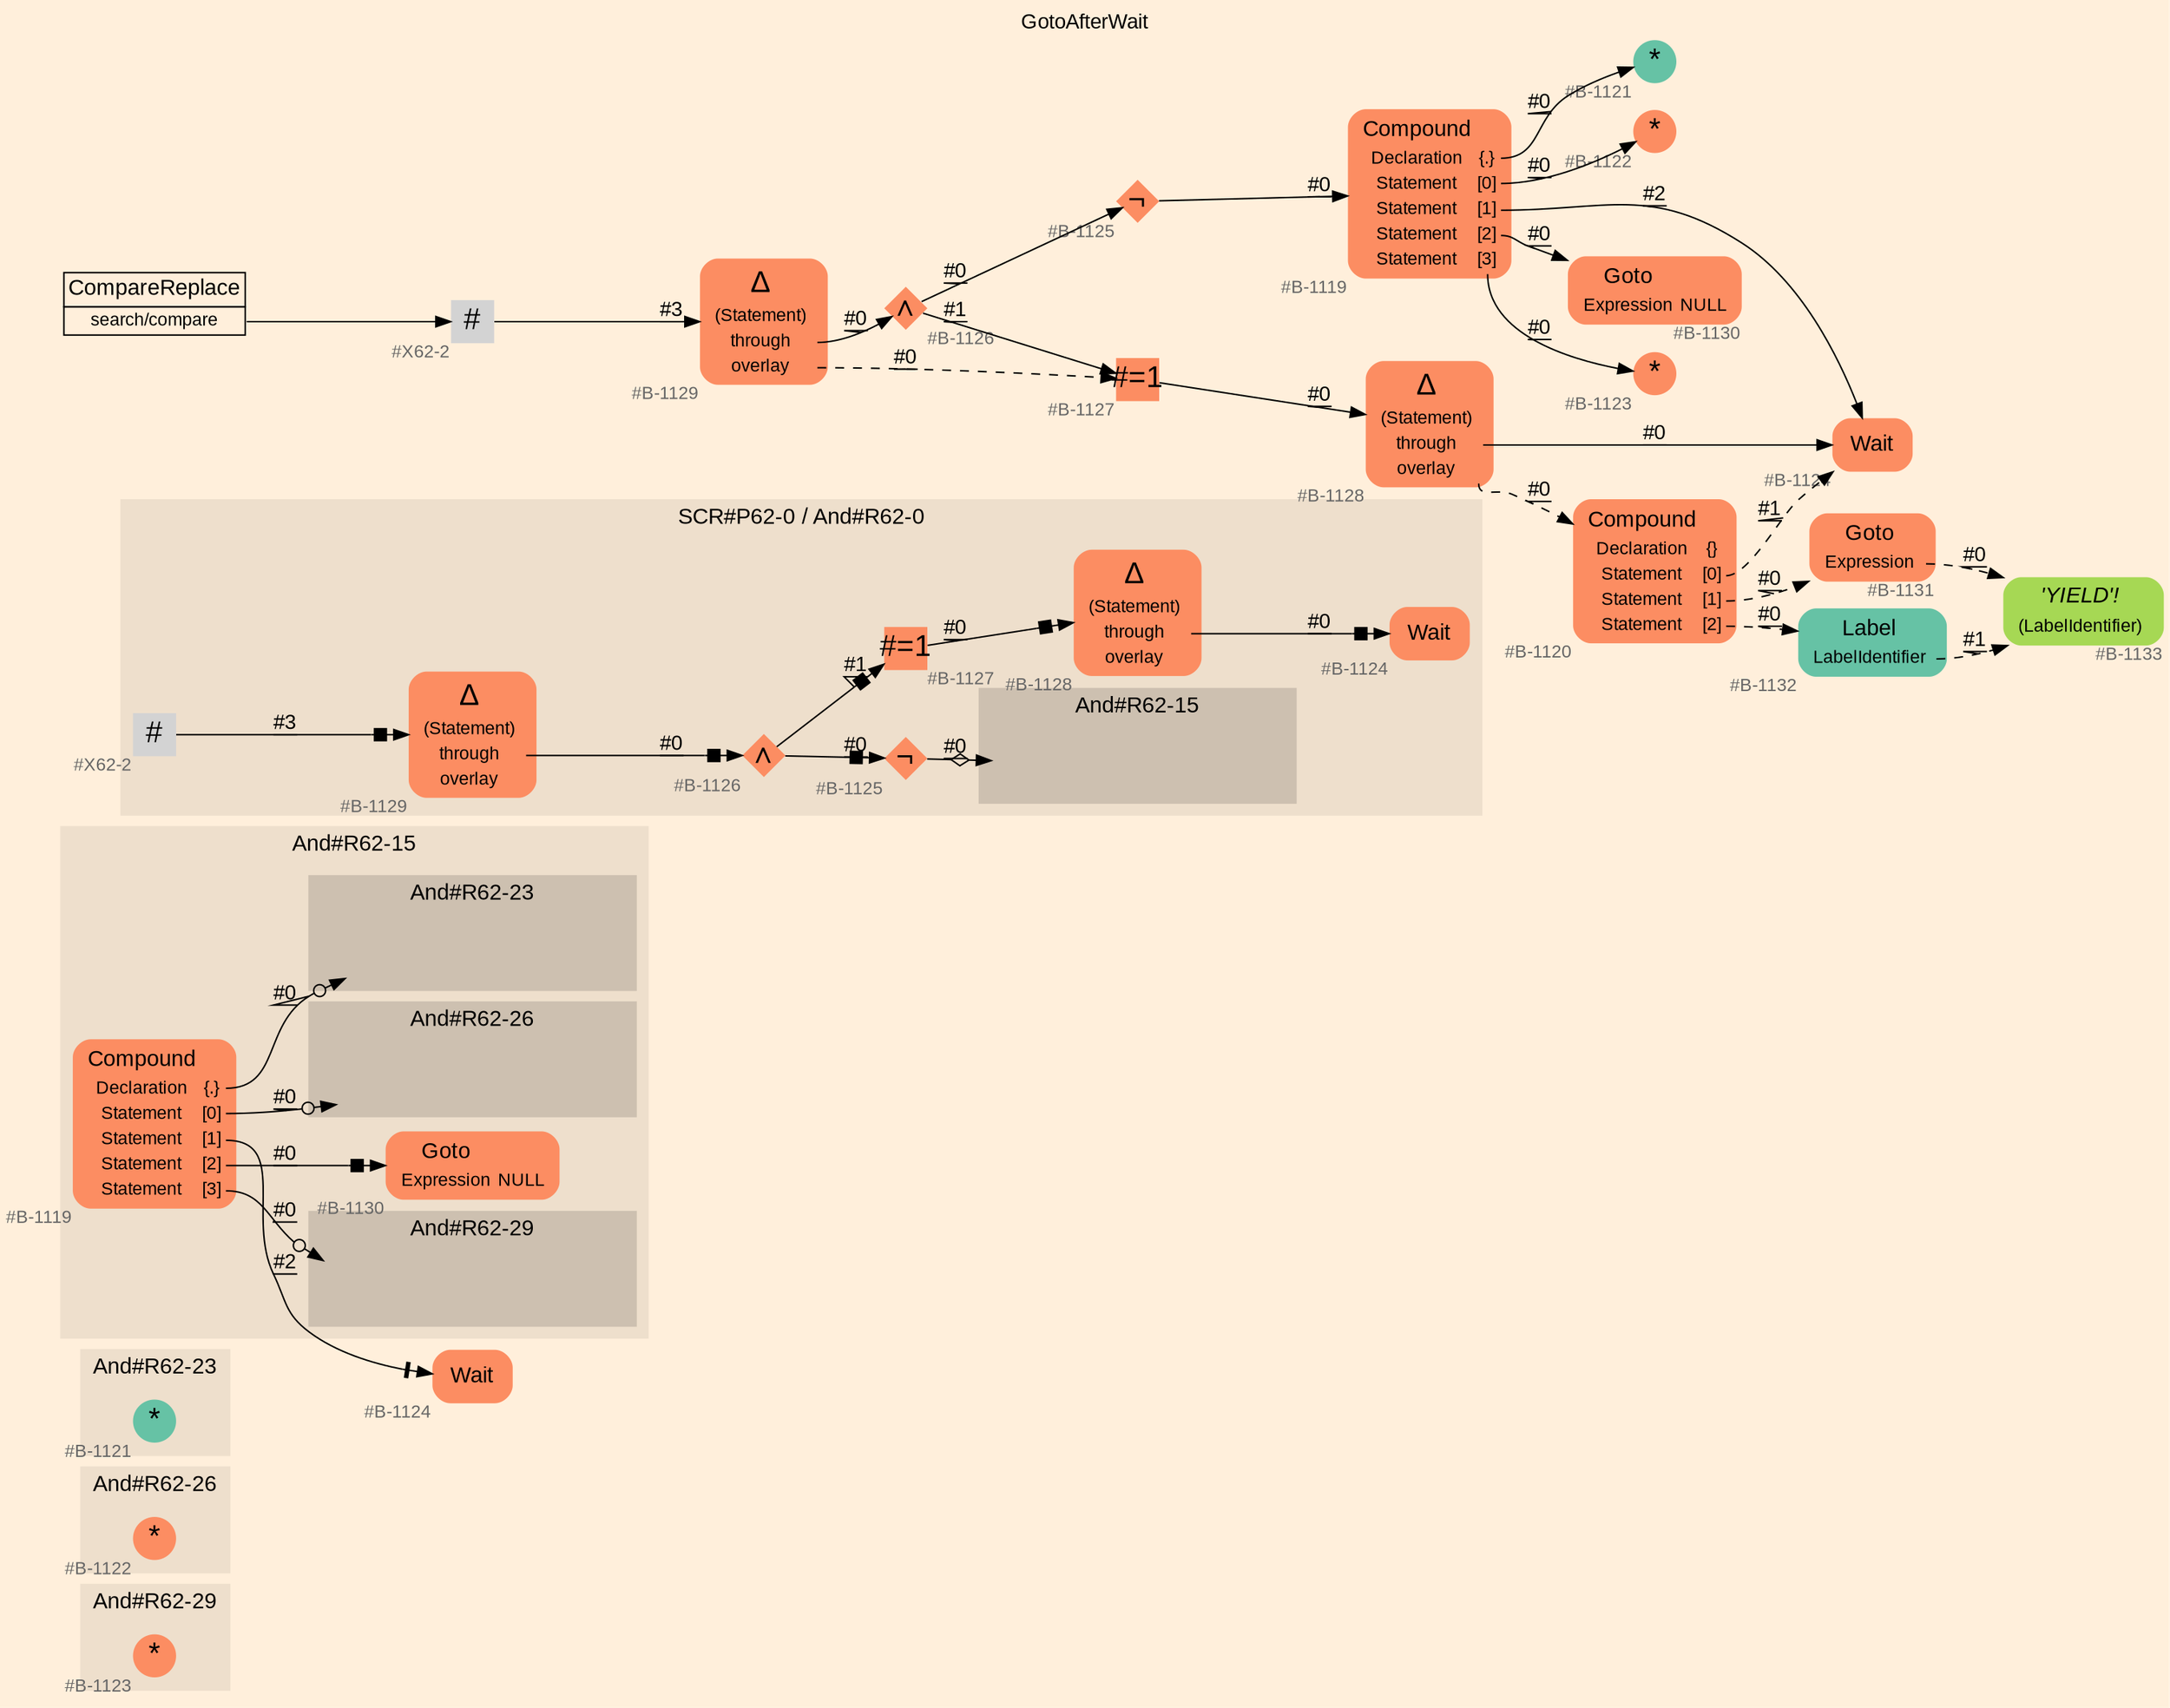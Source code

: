 digraph "GotoAfterWait" {
label = "GotoAfterWait"
labelloc = t
graph [
    rankdir = "LR"
    ranksep = 0.3
    bgcolor = antiquewhite1
    color = black
    fontcolor = black
    fontname = "Arial"
];
node [
    fontname = "Arial"
];
edge [
    fontname = "Arial"
];

// -------------------- figure And#R62-29 --------------------
// -------- region And#R62-29 ----------
subgraph "clusterAnd#R62-29" {
    label = "And#R62-29"
    style = "filled"
    color = antiquewhite2
    fontsize = "15"
    // -------- block And#R62-29/#B-1123 ----------
    "And#R62-29/#B-1123" [
        fillcolor = "/set28/2"
        xlabel = "#B-1123"
        fontsize = "12"
        fontcolor = grey40
        shape = "circle"
        label = <<FONT COLOR="black" POINT-SIZE="20">*</FONT>>
        style = "filled"
        penwidth = 0.0
        fixedsize = true
        width = 0.4
        height = 0.4
    ];
    
}


// -------------------- figure And#R62-26 --------------------
// -------- region And#R62-26 ----------
subgraph "clusterAnd#R62-26" {
    label = "And#R62-26"
    style = "filled"
    color = antiquewhite2
    fontsize = "15"
    // -------- block And#R62-26/#B-1122 ----------
    "And#R62-26/#B-1122" [
        fillcolor = "/set28/2"
        xlabel = "#B-1122"
        fontsize = "12"
        fontcolor = grey40
        shape = "circle"
        label = <<FONT COLOR="black" POINT-SIZE="20">*</FONT>>
        style = "filled"
        penwidth = 0.0
        fixedsize = true
        width = 0.4
        height = 0.4
    ];
    
}


// -------------------- figure And#R62-23 --------------------
// -------- region And#R62-23 ----------
subgraph "clusterAnd#R62-23" {
    label = "And#R62-23"
    style = "filled"
    color = antiquewhite2
    fontsize = "15"
    // -------- block And#R62-23/#B-1121 ----------
    "And#R62-23/#B-1121" [
        fillcolor = "/set28/1"
        xlabel = "#B-1121"
        fontsize = "12"
        fontcolor = grey40
        shape = "circle"
        label = <<FONT COLOR="black" POINT-SIZE="20">*</FONT>>
        style = "filled"
        penwidth = 0.0
        fixedsize = true
        width = 0.4
        height = 0.4
    ];
    
}


// -------------------- figure And#R62-15 --------------------
// -------- region And#R62-15 ----------
subgraph "clusterAnd#R62-15" {
    label = "And#R62-15"
    style = "filled"
    color = antiquewhite2
    fontsize = "15"
    // -------- block And#R62-15/#B-1130 ----------
    "And#R62-15/#B-1130" [
        fillcolor = "/set28/2"
        xlabel = "#B-1130"
        fontsize = "12"
        fontcolor = grey40
        shape = "plaintext"
        label = <<TABLE BORDER="0" CELLBORDER="0" CELLSPACING="0">
         <TR><TD><FONT COLOR="black" POINT-SIZE="15">Goto</FONT></TD></TR>
         <TR><TD><FONT COLOR="black" POINT-SIZE="12">Expression</FONT></TD><TD PORT="port0"><FONT COLOR="black" POINT-SIZE="12">NULL</FONT></TD></TR>
        </TABLE>>
        style = "rounded,filled"
    ];
    
    // -------- block And#R62-15/#B-1119 ----------
    "And#R62-15/#B-1119" [
        fillcolor = "/set28/2"
        xlabel = "#B-1119"
        fontsize = "12"
        fontcolor = grey40
        shape = "plaintext"
        label = <<TABLE BORDER="0" CELLBORDER="0" CELLSPACING="0">
         <TR><TD><FONT COLOR="black" POINT-SIZE="15">Compound</FONT></TD></TR>
         <TR><TD><FONT COLOR="black" POINT-SIZE="12">Declaration</FONT></TD><TD PORT="port0"><FONT COLOR="black" POINT-SIZE="12">{.}</FONT></TD></TR>
         <TR><TD><FONT COLOR="black" POINT-SIZE="12">Statement</FONT></TD><TD PORT="port1"><FONT COLOR="black" POINT-SIZE="12">[0]</FONT></TD></TR>
         <TR><TD><FONT COLOR="black" POINT-SIZE="12">Statement</FONT></TD><TD PORT="port2"><FONT COLOR="black" POINT-SIZE="12">[1]</FONT></TD></TR>
         <TR><TD><FONT COLOR="black" POINT-SIZE="12">Statement</FONT></TD><TD PORT="port3"><FONT COLOR="black" POINT-SIZE="12">[2]</FONT></TD></TR>
         <TR><TD><FONT COLOR="black" POINT-SIZE="12">Statement</FONT></TD><TD PORT="port4"><FONT COLOR="black" POINT-SIZE="12">[3]</FONT></TD></TR>
        </TABLE>>
        style = "rounded,filled"
    ];
    
    // -------- region And#R62-15/And#R62-23 ----------
    subgraph "clusterAnd#R62-15/And#R62-23" {
        label = "And#R62-23"
        style = "filled"
        color = antiquewhite3
        fontsize = "15"
        // -------- block And#R62-15/And#R62-23/#B-1121 ----------
        "And#R62-15/And#R62-23/#B-1121" [
            fillcolor = "/set28/1"
            xlabel = "#B-1121"
            fontsize = "12"
            fontcolor = grey40
            shape = "none"
            style = "invisible"
        ];
        
    }
    
    // -------- region And#R62-15/And#R62-26 ----------
    subgraph "clusterAnd#R62-15/And#R62-26" {
        label = "And#R62-26"
        style = "filled"
        color = antiquewhite3
        fontsize = "15"
        // -------- block And#R62-15/And#R62-26/#B-1122 ----------
        "And#R62-15/And#R62-26/#B-1122" [
            fillcolor = "/set28/2"
            xlabel = "#B-1122"
            fontsize = "12"
            fontcolor = grey40
            shape = "none"
            style = "invisible"
        ];
        
    }
    
    // -------- region And#R62-15/And#R62-29 ----------
    subgraph "clusterAnd#R62-15/And#R62-29" {
        label = "And#R62-29"
        style = "filled"
        color = antiquewhite3
        fontsize = "15"
        // -------- block And#R62-15/And#R62-29/#B-1123 ----------
        "And#R62-15/And#R62-29/#B-1123" [
            fillcolor = "/set28/2"
            xlabel = "#B-1123"
            fontsize = "12"
            fontcolor = grey40
            shape = "none"
            style = "invisible"
        ];
        
    }
    
}

// -------- block And#R62-15/#B-1124 ----------
"And#R62-15/#B-1124" [
    fillcolor = "/set28/2"
    xlabel = "#B-1124"
    fontsize = "12"
    fontcolor = grey40
    shape = "plaintext"
    label = <<TABLE BORDER="0" CELLBORDER="0" CELLSPACING="0">
     <TR><TD><FONT COLOR="black" POINT-SIZE="15">Wait</FONT></TD></TR>
    </TABLE>>
    style = "rounded,filled"
];

"And#R62-15/#B-1119":port0 -> "And#R62-15/And#R62-23/#B-1121" [
    arrowhead="normalnoneodot"
    label = "#0"
    decorate = true
    color = black
    fontcolor = black
];

"And#R62-15/#B-1119":port1 -> "And#R62-15/And#R62-26/#B-1122" [
    arrowhead="normalnoneodot"
    label = "#0"
    decorate = true
    color = black
    fontcolor = black
];

"And#R62-15/#B-1119":port2 -> "And#R62-15/#B-1124" [
    arrowhead="normalnonetee"
    label = "#2"
    decorate = true
    color = black
    fontcolor = black
];

"And#R62-15/#B-1119":port3 -> "And#R62-15/#B-1130" [
    arrowhead="normalnonebox"
    label = "#0"
    decorate = true
    color = black
    fontcolor = black
];

"And#R62-15/#B-1119":port4 -> "And#R62-15/And#R62-29/#B-1123" [
    arrowhead="normalnoneodot"
    label = "#0"
    decorate = true
    color = black
    fontcolor = black
];


// -------------------- figure And#R62-0 --------------------
// -------- region And#R62-0 ----------
subgraph "clusterAnd#R62-0" {
    label = "SCR#P62-0 / And#R62-0"
    style = "filled"
    color = antiquewhite2
    fontsize = "15"
    // -------- block And#R62-0/#B-1126 ----------
    "And#R62-0/#B-1126" [
        fillcolor = "/set28/2"
        xlabel = "#B-1126"
        fontsize = "12"
        fontcolor = grey40
        shape = "diamond"
        label = <<FONT COLOR="black" POINT-SIZE="20">∧</FONT>>
        style = "filled"
        penwidth = 0.0
        fixedsize = true
        width = 0.4
        height = 0.4
    ];
    
    // -------- block And#R62-0/#B-1124 ----------
    "And#R62-0/#B-1124" [
        fillcolor = "/set28/2"
        xlabel = "#B-1124"
        fontsize = "12"
        fontcolor = grey40
        shape = "plaintext"
        label = <<TABLE BORDER="0" CELLBORDER="0" CELLSPACING="0">
         <TR><TD><FONT COLOR="black" POINT-SIZE="15">Wait</FONT></TD></TR>
        </TABLE>>
        style = "rounded,filled"
    ];
    
    // -------- block And#R62-0/#B-1125 ----------
    "And#R62-0/#B-1125" [
        fillcolor = "/set28/2"
        xlabel = "#B-1125"
        fontsize = "12"
        fontcolor = grey40
        shape = "diamond"
        label = <<FONT COLOR="black" POINT-SIZE="20">¬</FONT>>
        style = "filled"
        penwidth = 0.0
        fixedsize = true
        width = 0.4
        height = 0.4
    ];
    
    // -------- block And#R62-0/#B-1127 ----------
    "And#R62-0/#B-1127" [
        fillcolor = "/set28/2"
        xlabel = "#B-1127"
        fontsize = "12"
        fontcolor = grey40
        shape = "square"
        label = <<FONT COLOR="black" POINT-SIZE="20">#=1</FONT>>
        style = "filled"
        penwidth = 0.0
        fixedsize = true
        width = 0.4
        height = 0.4
    ];
    
    // -------- block And#R62-0/#B-1128 ----------
    "And#R62-0/#B-1128" [
        fillcolor = "/set28/2"
        xlabel = "#B-1128"
        fontsize = "12"
        fontcolor = grey40
        shape = "plaintext"
        label = <<TABLE BORDER="0" CELLBORDER="0" CELLSPACING="0">
         <TR><TD><FONT COLOR="black" POINT-SIZE="20">Δ</FONT></TD></TR>
         <TR><TD><FONT COLOR="black" POINT-SIZE="12">(Statement)</FONT></TD><TD PORT="port0"></TD></TR>
         <TR><TD><FONT COLOR="black" POINT-SIZE="12">through</FONT></TD><TD PORT="port1"></TD></TR>
         <TR><TD><FONT COLOR="black" POINT-SIZE="12">overlay</FONT></TD><TD PORT="port2"></TD></TR>
        </TABLE>>
        style = "rounded,filled"
    ];
    
    // -------- block And#R62-0/#B-1129 ----------
    "And#R62-0/#B-1129" [
        fillcolor = "/set28/2"
        xlabel = "#B-1129"
        fontsize = "12"
        fontcolor = grey40
        shape = "plaintext"
        label = <<TABLE BORDER="0" CELLBORDER="0" CELLSPACING="0">
         <TR><TD><FONT COLOR="black" POINT-SIZE="20">Δ</FONT></TD></TR>
         <TR><TD><FONT COLOR="black" POINT-SIZE="12">(Statement)</FONT></TD><TD PORT="port0"></TD></TR>
         <TR><TD><FONT COLOR="black" POINT-SIZE="12">through</FONT></TD><TD PORT="port1"></TD></TR>
         <TR><TD><FONT COLOR="black" POINT-SIZE="12">overlay</FONT></TD><TD PORT="port2"></TD></TR>
        </TABLE>>
        style = "rounded,filled"
    ];
    
    // -------- block And#R62-0/#X62-2 ----------
    "And#R62-0/#X62-2" [
        xlabel = "#X62-2"
        fontsize = "12"
        fontcolor = grey40
        shape = "square"
        label = <<FONT COLOR="black" POINT-SIZE="20">#</FONT>>
        style = "filled"
        penwidth = 0.0
        fixedsize = true
        width = 0.4
        height = 0.4
    ];
    
    // -------- region And#R62-0/And#R62-15 ----------
    subgraph "clusterAnd#R62-0/And#R62-15" {
        label = "And#R62-15"
        style = "filled"
        color = antiquewhite3
        fontsize = "15"
        // -------- block And#R62-0/And#R62-15/#B-1119 ----------
        "And#R62-0/And#R62-15/#B-1119" [
            fillcolor = "/set28/2"
            xlabel = "#B-1119"
            fontsize = "12"
            fontcolor = grey40
            shape = "none"
            style = "invisible"
        ];
        
    }
    
}

"And#R62-0/#B-1126" -> "And#R62-0/#B-1127" [
    arrowhead="normalnonebox"
    label = "#1"
    decorate = true
    color = black
    fontcolor = black
];

"And#R62-0/#B-1126" -> "And#R62-0/#B-1125" [
    arrowhead="normalnonebox"
    label = "#0"
    decorate = true
    color = black
    fontcolor = black
];

"And#R62-0/#B-1125" -> "And#R62-0/And#R62-15/#B-1119" [
    arrowhead="normalnoneodiamond"
    label = "#0"
    decorate = true
    color = black
    fontcolor = black
];

"And#R62-0/#B-1127" -> "And#R62-0/#B-1128" [
    arrowhead="normalnonebox"
    label = "#0"
    decorate = true
    color = black
    fontcolor = black
];

"And#R62-0/#B-1128":port1 -> "And#R62-0/#B-1124" [
    arrowhead="normalnonebox"
    label = "#0"
    decorate = true
    color = black
    fontcolor = black
];

"And#R62-0/#B-1129":port1 -> "And#R62-0/#B-1126" [
    arrowhead="normalnonebox"
    label = "#0"
    decorate = true
    color = black
    fontcolor = black
];

"And#R62-0/#X62-2" -> "And#R62-0/#B-1129" [
    arrowhead="normalnonebox"
    label = "#3"
    decorate = true
    color = black
    fontcolor = black
];


// -------------------- transformation figure --------------------
// -------- block CR#X62-3 ----------
"CR#X62-3" [
    fillcolor = antiquewhite1
    fontsize = "12"
    fontcolor = grey40
    shape = "plaintext"
    label = <<TABLE BORDER="0" CELLBORDER="1" CELLSPACING="0">
     <TR><TD><FONT COLOR="black" POINT-SIZE="15">CompareReplace</FONT></TD></TR>
     <TR><TD PORT="port0"><FONT COLOR="black" POINT-SIZE="12">search/compare</FONT></TD></TR>
    </TABLE>>
    style = "filled"
    color = black
];

// -------- block #X62-2 ----------
"#X62-2" [
    xlabel = "#X62-2"
    fontsize = "12"
    fontcolor = grey40
    shape = "square"
    label = <<FONT COLOR="black" POINT-SIZE="20">#</FONT>>
    style = "filled"
    penwidth = 0.0
    fixedsize = true
    width = 0.4
    height = 0.4
];

// -------- block #B-1129 ----------
"#B-1129" [
    fillcolor = "/set28/2"
    xlabel = "#B-1129"
    fontsize = "12"
    fontcolor = grey40
    shape = "plaintext"
    label = <<TABLE BORDER="0" CELLBORDER="0" CELLSPACING="0">
     <TR><TD><FONT COLOR="black" POINT-SIZE="20">Δ</FONT></TD></TR>
     <TR><TD><FONT COLOR="black" POINT-SIZE="12">(Statement)</FONT></TD><TD PORT="port0"></TD></TR>
     <TR><TD><FONT COLOR="black" POINT-SIZE="12">through</FONT></TD><TD PORT="port1"></TD></TR>
     <TR><TD><FONT COLOR="black" POINT-SIZE="12">overlay</FONT></TD><TD PORT="port2"></TD></TR>
    </TABLE>>
    style = "rounded,filled"
];

// -------- block #B-1126 ----------
"#B-1126" [
    fillcolor = "/set28/2"
    xlabel = "#B-1126"
    fontsize = "12"
    fontcolor = grey40
    shape = "diamond"
    label = <<FONT COLOR="black" POINT-SIZE="20">∧</FONT>>
    style = "filled"
    penwidth = 0.0
    fixedsize = true
    width = 0.4
    height = 0.4
];

// -------- block #B-1127 ----------
"#B-1127" [
    fillcolor = "/set28/2"
    xlabel = "#B-1127"
    fontsize = "12"
    fontcolor = grey40
    shape = "square"
    label = <<FONT COLOR="black" POINT-SIZE="20">#=1</FONT>>
    style = "filled"
    penwidth = 0.0
    fixedsize = true
    width = 0.4
    height = 0.4
];

// -------- block #B-1128 ----------
"#B-1128" [
    fillcolor = "/set28/2"
    xlabel = "#B-1128"
    fontsize = "12"
    fontcolor = grey40
    shape = "plaintext"
    label = <<TABLE BORDER="0" CELLBORDER="0" CELLSPACING="0">
     <TR><TD><FONT COLOR="black" POINT-SIZE="20">Δ</FONT></TD></TR>
     <TR><TD><FONT COLOR="black" POINT-SIZE="12">(Statement)</FONT></TD><TD PORT="port0"></TD></TR>
     <TR><TD><FONT COLOR="black" POINT-SIZE="12">through</FONT></TD><TD PORT="port1"></TD></TR>
     <TR><TD><FONT COLOR="black" POINT-SIZE="12">overlay</FONT></TD><TD PORT="port2"></TD></TR>
    </TABLE>>
    style = "rounded,filled"
];

// -------- block #B-1124 ----------
"#B-1124" [
    fillcolor = "/set28/2"
    xlabel = "#B-1124"
    fontsize = "12"
    fontcolor = grey40
    shape = "plaintext"
    label = <<TABLE BORDER="0" CELLBORDER="0" CELLSPACING="0">
     <TR><TD><FONT COLOR="black" POINT-SIZE="15">Wait</FONT></TD></TR>
    </TABLE>>
    style = "rounded,filled"
];

// -------- block #B-1120 ----------
"#B-1120" [
    fillcolor = "/set28/2"
    xlabel = "#B-1120"
    fontsize = "12"
    fontcolor = grey40
    shape = "plaintext"
    label = <<TABLE BORDER="0" CELLBORDER="0" CELLSPACING="0">
     <TR><TD><FONT COLOR="black" POINT-SIZE="15">Compound</FONT></TD></TR>
     <TR><TD><FONT COLOR="black" POINT-SIZE="12">Declaration</FONT></TD><TD PORT="port0"><FONT COLOR="black" POINT-SIZE="12">{}</FONT></TD></TR>
     <TR><TD><FONT COLOR="black" POINT-SIZE="12">Statement</FONT></TD><TD PORT="port1"><FONT COLOR="black" POINT-SIZE="12">[0]</FONT></TD></TR>
     <TR><TD><FONT COLOR="black" POINT-SIZE="12">Statement</FONT></TD><TD PORT="port2"><FONT COLOR="black" POINT-SIZE="12">[1]</FONT></TD></TR>
     <TR><TD><FONT COLOR="black" POINT-SIZE="12">Statement</FONT></TD><TD PORT="port3"><FONT COLOR="black" POINT-SIZE="12">[2]</FONT></TD></TR>
    </TABLE>>
    style = "rounded,filled"
];

// -------- block #B-1131 ----------
"#B-1131" [
    fillcolor = "/set28/2"
    xlabel = "#B-1131"
    fontsize = "12"
    fontcolor = grey40
    shape = "plaintext"
    label = <<TABLE BORDER="0" CELLBORDER="0" CELLSPACING="0">
     <TR><TD><FONT COLOR="black" POINT-SIZE="15">Goto</FONT></TD></TR>
     <TR><TD><FONT COLOR="black" POINT-SIZE="12">Expression</FONT></TD><TD PORT="port0"></TD></TR>
    </TABLE>>
    style = "rounded,filled"
];

// -------- block #B-1133 ----------
"#B-1133" [
    fillcolor = "/set28/5"
    xlabel = "#B-1133"
    fontsize = "12"
    fontcolor = grey40
    shape = "plaintext"
    label = <<TABLE BORDER="0" CELLBORDER="0" CELLSPACING="0">
     <TR><TD><FONT COLOR="black" POINT-SIZE="15"><I>'YIELD'!</I></FONT></TD></TR>
     <TR><TD><FONT COLOR="black" POINT-SIZE="12">(LabelIdentifier)</FONT></TD><TD PORT="port0"></TD></TR>
    </TABLE>>
    style = "rounded,filled"
];

// -------- block #B-1132 ----------
"#B-1132" [
    fillcolor = "/set28/1"
    xlabel = "#B-1132"
    fontsize = "12"
    fontcolor = grey40
    shape = "plaintext"
    label = <<TABLE BORDER="0" CELLBORDER="0" CELLSPACING="0">
     <TR><TD><FONT COLOR="black" POINT-SIZE="15">Label</FONT></TD></TR>
     <TR><TD><FONT COLOR="black" POINT-SIZE="12">LabelIdentifier</FONT></TD><TD PORT="port0"></TD></TR>
    </TABLE>>
    style = "rounded,filled"
];

// -------- block #B-1125 ----------
"#B-1125" [
    fillcolor = "/set28/2"
    xlabel = "#B-1125"
    fontsize = "12"
    fontcolor = grey40
    shape = "diamond"
    label = <<FONT COLOR="black" POINT-SIZE="20">¬</FONT>>
    style = "filled"
    penwidth = 0.0
    fixedsize = true
    width = 0.4
    height = 0.4
];

// -------- block #B-1119 ----------
"#B-1119" [
    fillcolor = "/set28/2"
    xlabel = "#B-1119"
    fontsize = "12"
    fontcolor = grey40
    shape = "plaintext"
    label = <<TABLE BORDER="0" CELLBORDER="0" CELLSPACING="0">
     <TR><TD><FONT COLOR="black" POINT-SIZE="15">Compound</FONT></TD></TR>
     <TR><TD><FONT COLOR="black" POINT-SIZE="12">Declaration</FONT></TD><TD PORT="port0"><FONT COLOR="black" POINT-SIZE="12">{.}</FONT></TD></TR>
     <TR><TD><FONT COLOR="black" POINT-SIZE="12">Statement</FONT></TD><TD PORT="port1"><FONT COLOR="black" POINT-SIZE="12">[0]</FONT></TD></TR>
     <TR><TD><FONT COLOR="black" POINT-SIZE="12">Statement</FONT></TD><TD PORT="port2"><FONT COLOR="black" POINT-SIZE="12">[1]</FONT></TD></TR>
     <TR><TD><FONT COLOR="black" POINT-SIZE="12">Statement</FONT></TD><TD PORT="port3"><FONT COLOR="black" POINT-SIZE="12">[2]</FONT></TD></TR>
     <TR><TD><FONT COLOR="black" POINT-SIZE="12">Statement</FONT></TD><TD PORT="port4"><FONT COLOR="black" POINT-SIZE="12">[3]</FONT></TD></TR>
    </TABLE>>
    style = "rounded,filled"
];

// -------- block #B-1121 ----------
"#B-1121" [
    fillcolor = "/set28/1"
    xlabel = "#B-1121"
    fontsize = "12"
    fontcolor = grey40
    shape = "circle"
    label = <<FONT COLOR="black" POINT-SIZE="20">*</FONT>>
    style = "filled"
    penwidth = 0.0
    fixedsize = true
    width = 0.4
    height = 0.4
];

// -------- block #B-1122 ----------
"#B-1122" [
    fillcolor = "/set28/2"
    xlabel = "#B-1122"
    fontsize = "12"
    fontcolor = grey40
    shape = "circle"
    label = <<FONT COLOR="black" POINT-SIZE="20">*</FONT>>
    style = "filled"
    penwidth = 0.0
    fixedsize = true
    width = 0.4
    height = 0.4
];

// -------- block #B-1130 ----------
"#B-1130" [
    fillcolor = "/set28/2"
    xlabel = "#B-1130"
    fontsize = "12"
    fontcolor = grey40
    shape = "plaintext"
    label = <<TABLE BORDER="0" CELLBORDER="0" CELLSPACING="0">
     <TR><TD><FONT COLOR="black" POINT-SIZE="15">Goto</FONT></TD></TR>
     <TR><TD><FONT COLOR="black" POINT-SIZE="12">Expression</FONT></TD><TD PORT="port0"><FONT COLOR="black" POINT-SIZE="12">NULL</FONT></TD></TR>
    </TABLE>>
    style = "rounded,filled"
];

// -------- block #B-1123 ----------
"#B-1123" [
    fillcolor = "/set28/2"
    xlabel = "#B-1123"
    fontsize = "12"
    fontcolor = grey40
    shape = "circle"
    label = <<FONT COLOR="black" POINT-SIZE="20">*</FONT>>
    style = "filled"
    penwidth = 0.0
    fixedsize = true
    width = 0.4
    height = 0.4
];

"CR#X62-3":port0 -> "#X62-2" [
    label = ""
    decorate = true
    color = black
    fontcolor = black
];

"#X62-2" -> "#B-1129" [
    label = "#3"
    decorate = true
    color = black
    fontcolor = black
];

"#B-1129":port1 -> "#B-1126" [
    label = "#0"
    decorate = true
    color = black
    fontcolor = black
];

"#B-1129":port2 -> "#B-1127" [
    style="dashed"
    label = "#0"
    decorate = true
    color = black
    fontcolor = black
];

"#B-1126" -> "#B-1127" [
    label = "#1"
    decorate = true
    color = black
    fontcolor = black
];

"#B-1126" -> "#B-1125" [
    label = "#0"
    decorate = true
    color = black
    fontcolor = black
];

"#B-1127" -> "#B-1128" [
    label = "#0"
    decorate = true
    color = black
    fontcolor = black
];

"#B-1128":port1 -> "#B-1124" [
    label = "#0"
    decorate = true
    color = black
    fontcolor = black
];

"#B-1128":port2 -> "#B-1120" [
    style="dashed"
    label = "#0"
    decorate = true
    color = black
    fontcolor = black
];

"#B-1120":port1 -> "#B-1124" [
    style="dashed"
    label = "#1"
    decorate = true
    color = black
    fontcolor = black
];

"#B-1120":port2 -> "#B-1131" [
    style="dashed"
    label = "#0"
    decorate = true
    color = black
    fontcolor = black
];

"#B-1120":port3 -> "#B-1132" [
    style="dashed"
    label = "#0"
    decorate = true
    color = black
    fontcolor = black
];

"#B-1131":port0 -> "#B-1133" [
    style="dashed"
    label = "#0"
    decorate = true
    color = black
    fontcolor = black
];

"#B-1132":port0 -> "#B-1133" [
    style="dashed"
    label = "#1"
    decorate = true
    color = black
    fontcolor = black
];

"#B-1125" -> "#B-1119" [
    label = "#0"
    decorate = true
    color = black
    fontcolor = black
];

"#B-1119":port0 -> "#B-1121" [
    label = "#0"
    decorate = true
    color = black
    fontcolor = black
];

"#B-1119":port1 -> "#B-1122" [
    label = "#0"
    decorate = true
    color = black
    fontcolor = black
];

"#B-1119":port2 -> "#B-1124" [
    label = "#2"
    decorate = true
    color = black
    fontcolor = black
];

"#B-1119":port3 -> "#B-1130" [
    label = "#0"
    decorate = true
    color = black
    fontcolor = black
];

"#B-1119":port4 -> "#B-1123" [
    label = "#0"
    decorate = true
    color = black
    fontcolor = black
];


}
